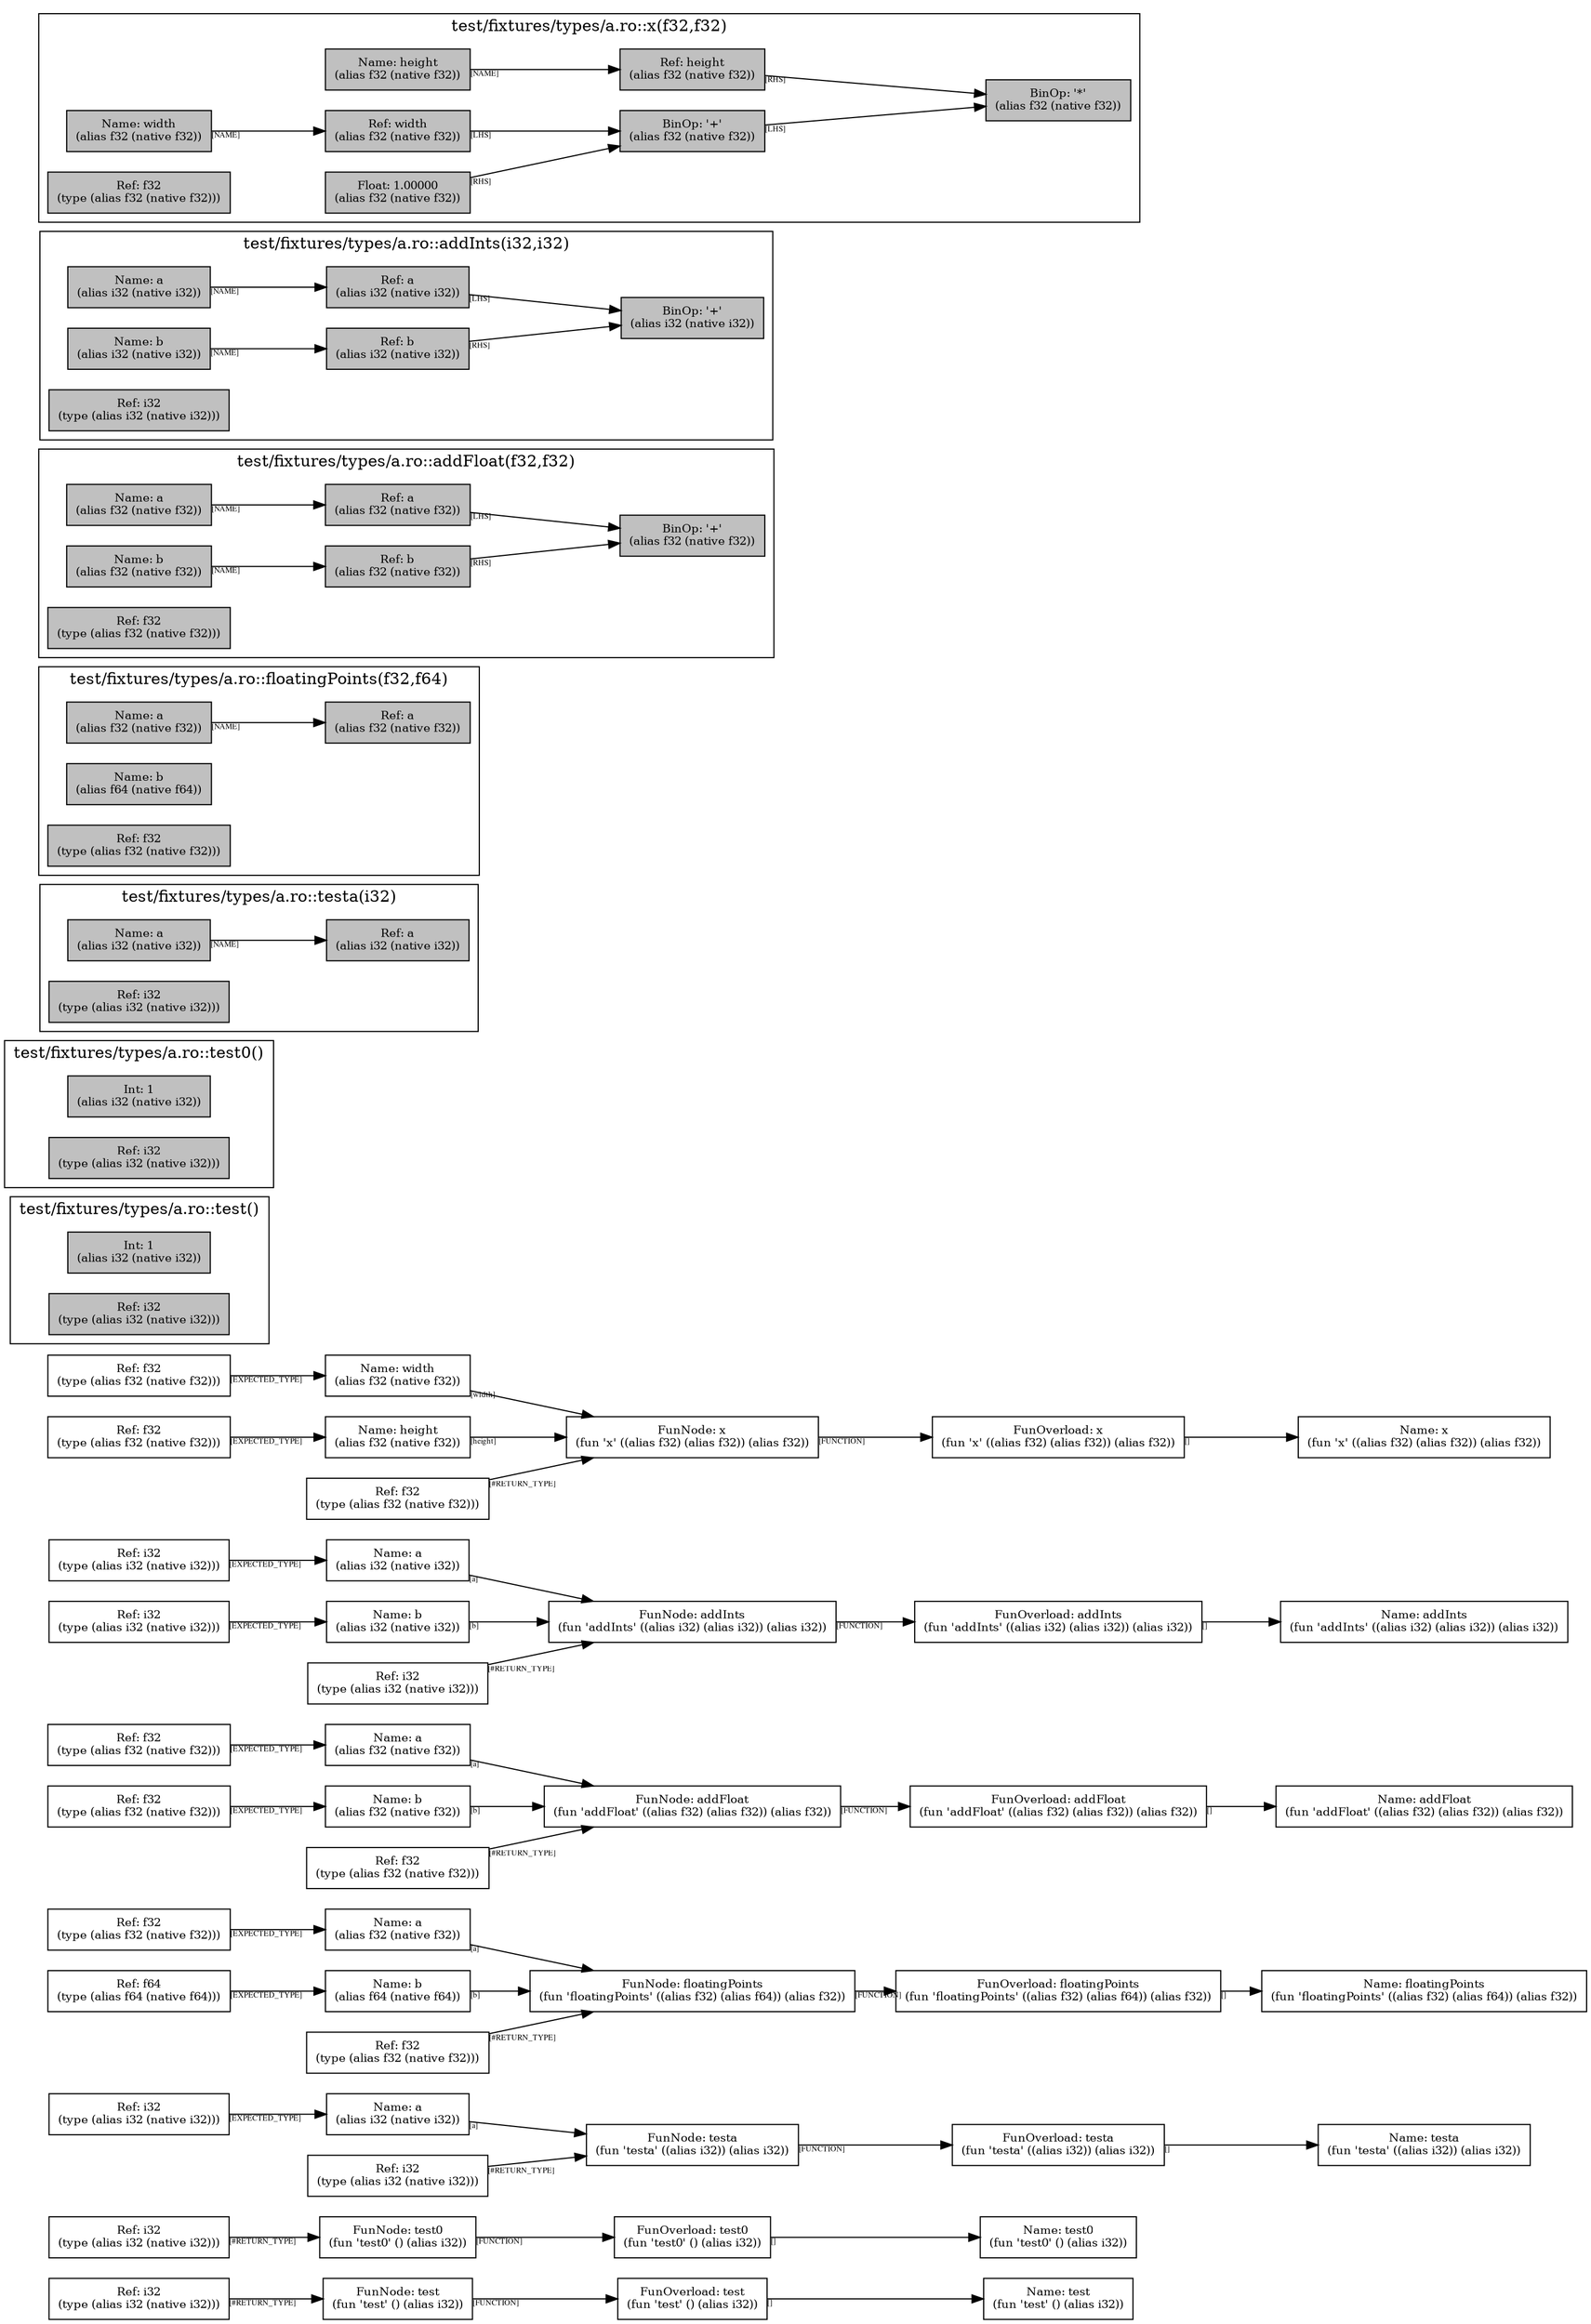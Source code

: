 digraph Document {
  node [shape=box,fontsize=10]; rankdir=LR;
  1 [label="FunOverload: test\n(fun 'test' () (alias i32))", fillcolor=grey];
  2 [label="FunNode: test\n(fun 'test' () (alias i32))", fillcolor=grey];
  3 [label="Ref: i32\n(type (alias i32 (native i32)))", fillcolor=grey];
  4 [label="Name: test\n(fun 'test' () (alias i32))", fillcolor=grey];
  5 [label="FunOverload: test0\n(fun 'test0' () (alias i32))", fillcolor=grey];
  6 [label="FunNode: test0\n(fun 'test0' () (alias i32))", fillcolor=grey];
  7 [label="Ref: i32\n(type (alias i32 (native i32)))", fillcolor=grey];
  8 [label="Name: test0\n(fun 'test0' () (alias i32))", fillcolor=grey];
  9 [label="FunOverload: testa\n(fun 'testa' ((alias i32)) (alias i32))", fillcolor=grey];
  10 [label="FunNode: testa\n(fun 'testa' ((alias i32)) (alias i32))", fillcolor=grey];
  11 [label="Ref: i32\n(type (alias i32 (native i32)))", fillcolor=grey];
  12 [label="Name: a\n(alias i32 (native i32))", fillcolor=grey];
  13 [label="Ref: i32\n(type (alias i32 (native i32)))", fillcolor=grey];
  14 [label="Name: testa\n(fun 'testa' ((alias i32)) (alias i32))", fillcolor=grey];
  15 [label="FunOverload: floatingPoints\n(fun 'floatingPoints' ((alias f32) (alias f64)) (alias f32))", fillcolor=grey];
  16 [label="FunNode: floatingPoints\n(fun 'floatingPoints' ((alias f32) (alias f64)) (alias f32))", fillcolor=grey];
  17 [label="Ref: f32\n(type (alias f32 (native f32)))", fillcolor=grey];
  18 [label="Name: a\n(alias f32 (native f32))", fillcolor=grey];
  19 [label="Ref: f64\n(type (alias f64 (native f64)))", fillcolor=grey];
  20 [label="Name: b\n(alias f64 (native f64))", fillcolor=grey];
  21 [label="Ref: f32\n(type (alias f32 (native f32)))", fillcolor=grey];
  22 [label="Name: floatingPoints\n(fun 'floatingPoints' ((alias f32) (alias f64)) (alias f32))", fillcolor=grey];
  23 [label="FunOverload: addFloat\n(fun 'addFloat' ((alias f32) (alias f32)) (alias f32))", fillcolor=grey];
  24 [label="FunNode: addFloat\n(fun 'addFloat' ((alias f32) (alias f32)) (alias f32))", fillcolor=grey];
  25 [label="Ref: f32\n(type (alias f32 (native f32)))", fillcolor=grey];
  26 [label="Name: a\n(alias f32 (native f32))", fillcolor=grey];
  27 [label="Ref: f32\n(type (alias f32 (native f32)))", fillcolor=grey];
  28 [label="Name: b\n(alias f32 (native f32))", fillcolor=grey];
  29 [label="Ref: f32\n(type (alias f32 (native f32)))", fillcolor=grey];
  30 [label="Name: addFloat\n(fun 'addFloat' ((alias f32) (alias f32)) (alias f32))", fillcolor=grey];
  31 [label="FunOverload: addInts\n(fun 'addInts' ((alias i32) (alias i32)) (alias i32))", fillcolor=grey];
  32 [label="FunNode: addInts\n(fun 'addInts' ((alias i32) (alias i32)) (alias i32))", fillcolor=grey];
  33 [label="Ref: i32\n(type (alias i32 (native i32)))", fillcolor=grey];
  34 [label="Name: a\n(alias i32 (native i32))", fillcolor=grey];
  35 [label="Ref: i32\n(type (alias i32 (native i32)))", fillcolor=grey];
  36 [label="Name: b\n(alias i32 (native i32))", fillcolor=grey];
  37 [label="Ref: i32\n(type (alias i32 (native i32)))", fillcolor=grey];
  38 [label="Name: addInts\n(fun 'addInts' ((alias i32) (alias i32)) (alias i32))", fillcolor=grey];
  39 [label="FunOverload: x\n(fun 'x' ((alias f32) (alias f32)) (alias f32))", fillcolor=grey];
  40 [label="FunNode: x\n(fun 'x' ((alias f32) (alias f32)) (alias f32))", fillcolor=grey];
  41 [label="Ref: f32\n(type (alias f32 (native f32)))", fillcolor=grey];
  42 [label="Name: width\n(alias f32 (native f32))", fillcolor=grey];
  43 [label="Ref: f32\n(type (alias f32 (native f32)))", fillcolor=grey];
  44 [label="Name: height\n(alias f32 (native f32))", fillcolor=grey];
  45 [label="Ref: f32\n(type (alias f32 (native f32)))", fillcolor=grey];
  46 [label="Name: x\n(fun 'x' ((alias f32) (alias f32)) (alias f32))", fillcolor=grey];
  subgraph cluster0 { rankdir=TB;
    node [style=filled, fillcolor=grey];
    47 [label="Int: 1\n(alias i32 (native i32))", fillcolor=grey];
    48 [label="Ref: i32\n(type (alias i32 (native i32)))", fillcolor=grey];
  label="test/fixtures/types/a.ro::test()";
}
  subgraph cluster1 { rankdir=TB;
    node [style=filled, fillcolor=grey];
    49 [label="Int: 1\n(alias i32 (native i32))", fillcolor=grey];
    50 [label="Ref: i32\n(type (alias i32 (native i32)))", fillcolor=grey];
  label="test/fixtures/types/a.ro::test0()";
}
  subgraph cluster2 { rankdir=TB;
    node [style=filled, fillcolor=grey];
    51 [label="Name: a\n(alias i32 (native i32))", fillcolor=grey];
    52 [label="Ref: a\n(alias i32 (native i32))", fillcolor=grey];
    53 [label="Ref: i32\n(type (alias i32 (native i32)))", fillcolor=grey];
    51 -> 52[taillabel="[NAME]" fontname="times" fontsize = 7 color="black" ];
  label="test/fixtures/types/a.ro::testa(i32)";
}
  subgraph cluster3 { rankdir=TB;
    node [style=filled, fillcolor=grey];
    54 [label="Name: a\n(alias f32 (native f32))", fillcolor=grey];
    55 [label="Name: b\n(alias f64 (native f64))", fillcolor=grey];
    56 [label="Ref: a\n(alias f32 (native f32))", fillcolor=grey];
    57 [label="Ref: f32\n(type (alias f32 (native f32)))", fillcolor=grey];
    54 -> 56[taillabel="[NAME]" fontname="times" fontsize = 7 color="black" ];
  label="test/fixtures/types/a.ro::floatingPoints(f32,f64)";
}
  subgraph cluster4 { rankdir=TB;
    node [style=filled, fillcolor=grey];
    58 [label="Name: a\n(alias f32 (native f32))", fillcolor=grey];
    59 [label="Name: b\n(alias f32 (native f32))", fillcolor=grey];
    60 [label="BinOp: '+'\n(alias f32 (native f32))", fillcolor=grey];
    61 [label="Ref: a\n(alias f32 (native f32))", fillcolor=grey];
    62 [label="Ref: b\n(alias f32 (native f32))", fillcolor=grey];
    63 [label="Ref: f32\n(type (alias f32 (native f32)))", fillcolor=grey];
    58 -> 61[taillabel="[NAME]" fontname="times" fontsize = 7 color="black" ];
    59 -> 62[taillabel="[NAME]" fontname="times" fontsize = 7 color="black" ];
    61 -> 60[taillabel="[LHS]" fontname="times" fontsize = 7 color="black" ];
    62 -> 60[taillabel="[RHS]" fontname="times" fontsize = 7 color="black" ];
  label="test/fixtures/types/a.ro::addFloat(f32,f32)";
}
  subgraph cluster5 { rankdir=TB;
    node [style=filled, fillcolor=grey];
    64 [label="Name: a\n(alias i32 (native i32))", fillcolor=grey];
    65 [label="Name: b\n(alias i32 (native i32))", fillcolor=grey];
    66 [label="BinOp: '+'\n(alias i32 (native i32))", fillcolor=grey];
    67 [label="Ref: a\n(alias i32 (native i32))", fillcolor=grey];
    68 [label="Ref: b\n(alias i32 (native i32))", fillcolor=grey];
    69 [label="Ref: i32\n(type (alias i32 (native i32)))", fillcolor=grey];
    64 -> 67[taillabel="[NAME]" fontname="times" fontsize = 7 color="black" ];
    65 -> 68[taillabel="[NAME]" fontname="times" fontsize = 7 color="black" ];
    67 -> 66[taillabel="[LHS]" fontname="times" fontsize = 7 color="black" ];
    68 -> 66[taillabel="[RHS]" fontname="times" fontsize = 7 color="black" ];
  label="test/fixtures/types/a.ro::addInts(i32,i32)";
}
  subgraph cluster6 { rankdir=TB;
    node [style=filled, fillcolor=grey];
    70 [label="Name: width\n(alias f32 (native f32))", fillcolor=grey];
    71 [label="Name: height\n(alias f32 (native f32))", fillcolor=grey];
    72 [label="BinOp: '*'\n(alias f32 (native f32))", fillcolor=grey];
    73 [label="BinOp: '+'\n(alias f32 (native f32))", fillcolor=grey];
    74 [label="Ref: width\n(alias f32 (native f32))", fillcolor=grey];
    75 [label="Float: 1.00000\n(alias f32 (native f32))", fillcolor=grey];
    76 [label="Ref: height\n(alias f32 (native f32))", fillcolor=grey];
    77 [label="Ref: f32\n(type (alias f32 (native f32)))", fillcolor=grey];
    70 -> 74[taillabel="[NAME]" fontname="times" fontsize = 7 color="black" ];
    71 -> 76[taillabel="[NAME]" fontname="times" fontsize = 7 color="black" ];
    73 -> 72[taillabel="[LHS]" fontname="times" fontsize = 7 color="black" ];
    74 -> 73[taillabel="[LHS]" fontname="times" fontsize = 7 color="black" ];
    75 -> 73[taillabel="[RHS]" fontname="times" fontsize = 7 color="black" ];
    76 -> 72[taillabel="[RHS]" fontname="times" fontsize = 7 color="black" ];
  label="test/fixtures/types/a.ro::x(f32,f32)";
}
  1 -> 4[taillabel="[]" fontname="times" fontsize = 7 color="black" ];
  2 -> 1[taillabel="[FUNCTION]" fontname="times" fontsize = 7 color="black" ];
  3 -> 2[taillabel="[#RETURN_TYPE]" fontname="times" fontsize = 7 color="black" ];
  5 -> 8[taillabel="[]" fontname="times" fontsize = 7 color="black" ];
  6 -> 5[taillabel="[FUNCTION]" fontname="times" fontsize = 7 color="black" ];
  7 -> 6[taillabel="[#RETURN_TYPE]" fontname="times" fontsize = 7 color="black" ];
  9 -> 14[taillabel="[]" fontname="times" fontsize = 7 color="black" ];
  10 -> 9[taillabel="[FUNCTION]" fontname="times" fontsize = 7 color="black" ];
  11 -> 12[taillabel="[EXPECTED_TYPE]" fontname="times" fontsize = 7 color="black" ];
  12 -> 10[taillabel="[a]" fontname="times" fontsize = 7 color="black" ];
  13 -> 10[taillabel="[#RETURN_TYPE]" fontname="times" fontsize = 7 color="black" ];
  15 -> 22[taillabel="[]" fontname="times" fontsize = 7 color="black" ];
  16 -> 15[taillabel="[FUNCTION]" fontname="times" fontsize = 7 color="black" ];
  17 -> 18[taillabel="[EXPECTED_TYPE]" fontname="times" fontsize = 7 color="black" ];
  18 -> 16[taillabel="[a]" fontname="times" fontsize = 7 color="black" ];
  19 -> 20[taillabel="[EXPECTED_TYPE]" fontname="times" fontsize = 7 color="black" ];
  20 -> 16[taillabel="[b]" fontname="times" fontsize = 7 color="black" ];
  21 -> 16[taillabel="[#RETURN_TYPE]" fontname="times" fontsize = 7 color="black" ];
  23 -> 30[taillabel="[]" fontname="times" fontsize = 7 color="black" ];
  24 -> 23[taillabel="[FUNCTION]" fontname="times" fontsize = 7 color="black" ];
  25 -> 26[taillabel="[EXPECTED_TYPE]" fontname="times" fontsize = 7 color="black" ];
  26 -> 24[taillabel="[a]" fontname="times" fontsize = 7 color="black" ];
  27 -> 28[taillabel="[EXPECTED_TYPE]" fontname="times" fontsize = 7 color="black" ];
  28 -> 24[taillabel="[b]" fontname="times" fontsize = 7 color="black" ];
  29 -> 24[taillabel="[#RETURN_TYPE]" fontname="times" fontsize = 7 color="black" ];
  31 -> 38[taillabel="[]" fontname="times" fontsize = 7 color="black" ];
  32 -> 31[taillabel="[FUNCTION]" fontname="times" fontsize = 7 color="black" ];
  33 -> 34[taillabel="[EXPECTED_TYPE]" fontname="times" fontsize = 7 color="black" ];
  34 -> 32[taillabel="[a]" fontname="times" fontsize = 7 color="black" ];
  35 -> 36[taillabel="[EXPECTED_TYPE]" fontname="times" fontsize = 7 color="black" ];
  36 -> 32[taillabel="[b]" fontname="times" fontsize = 7 color="black" ];
  37 -> 32[taillabel="[#RETURN_TYPE]" fontname="times" fontsize = 7 color="black" ];
  39 -> 46[taillabel="[]" fontname="times" fontsize = 7 color="black" ];
  40 -> 39[taillabel="[FUNCTION]" fontname="times" fontsize = 7 color="black" ];
  41 -> 42[taillabel="[EXPECTED_TYPE]" fontname="times" fontsize = 7 color="black" ];
  42 -> 40[taillabel="[width]" fontname="times" fontsize = 7 color="black" ];
  43 -> 44[taillabel="[EXPECTED_TYPE]" fontname="times" fontsize = 7 color="black" ];
  44 -> 40[taillabel="[height]" fontname="times" fontsize = 7 color="black" ];
  45 -> 40[taillabel="[#RETURN_TYPE]" fontname="times" fontsize = 7 color="black" ];
  label="";
}
